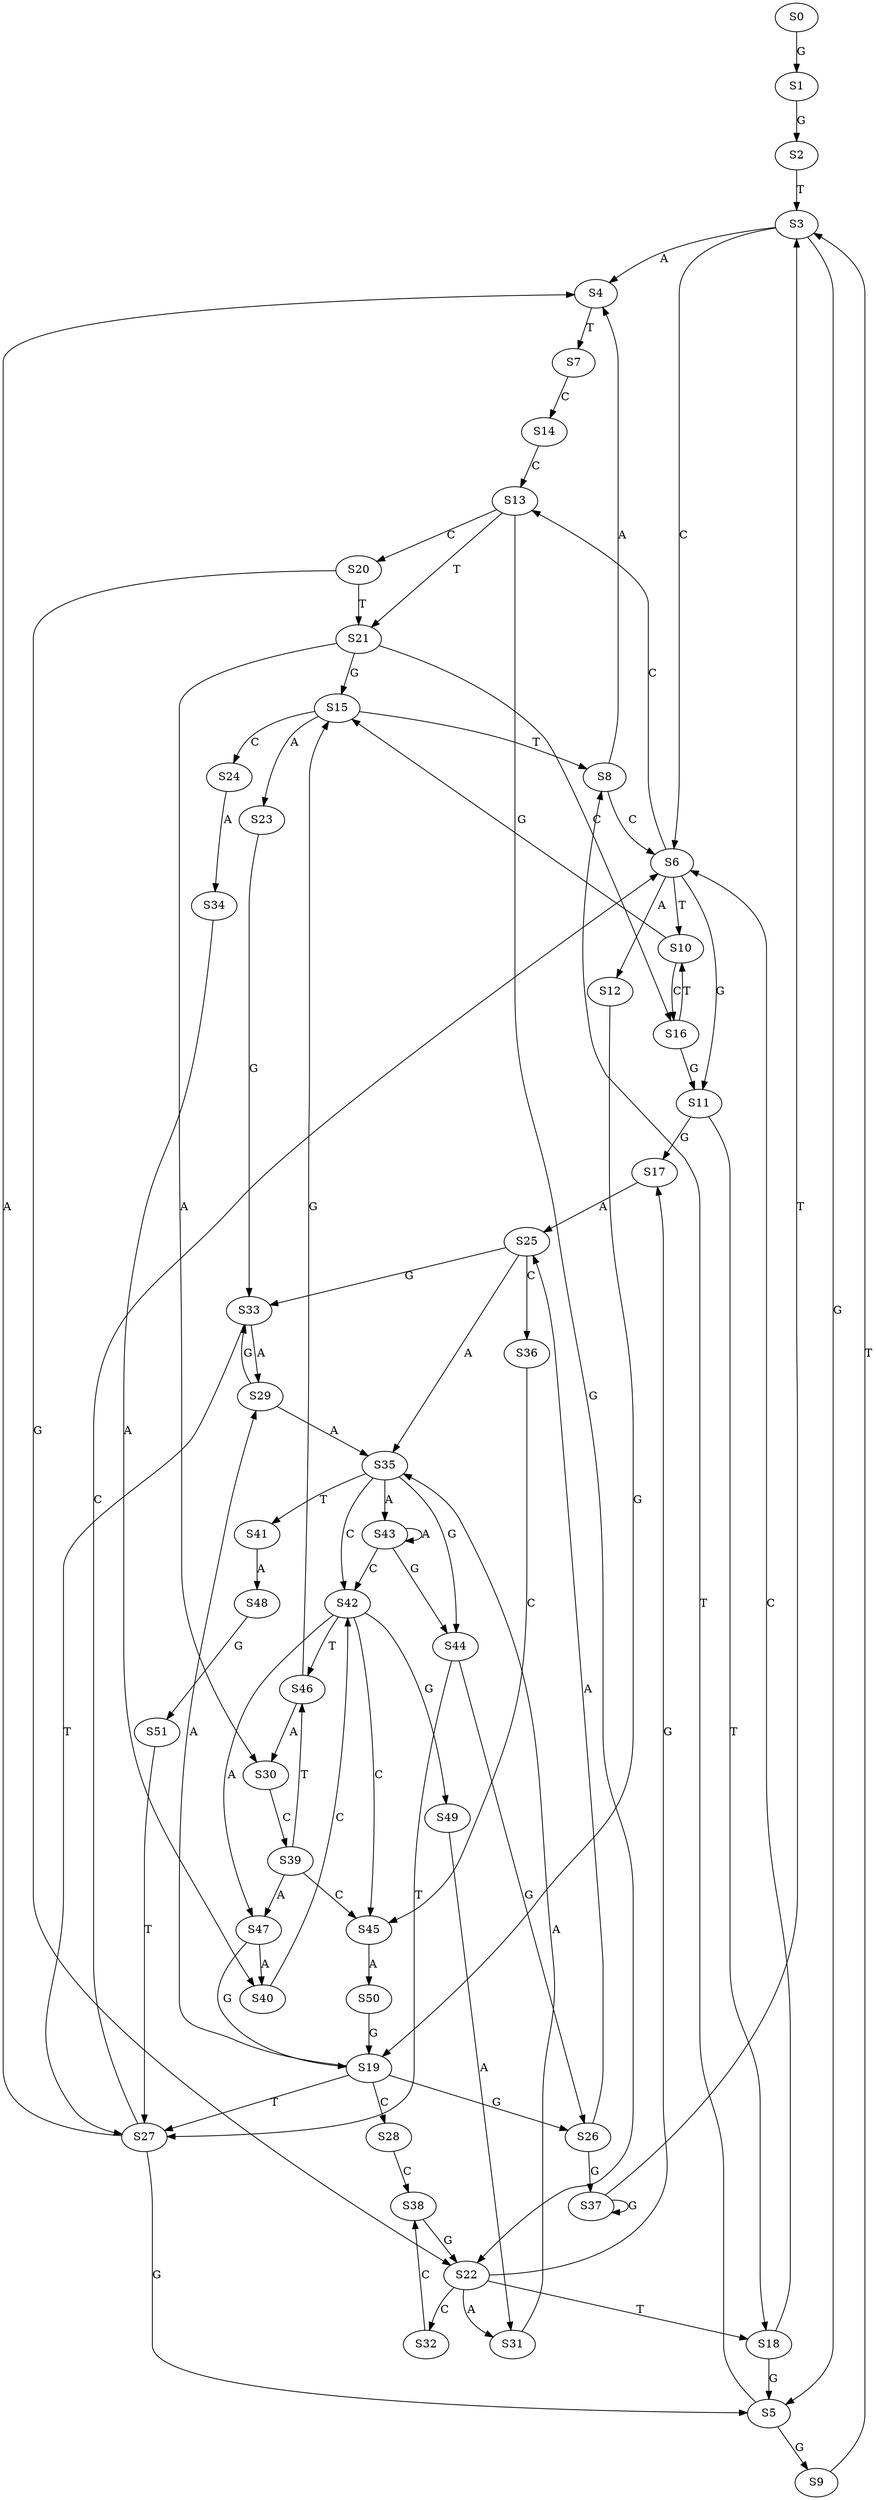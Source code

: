 strict digraph  {
	S0 -> S1 [ label = G ];
	S1 -> S2 [ label = G ];
	S2 -> S3 [ label = T ];
	S3 -> S4 [ label = A ];
	S3 -> S5 [ label = G ];
	S3 -> S6 [ label = C ];
	S4 -> S7 [ label = T ];
	S5 -> S8 [ label = T ];
	S5 -> S9 [ label = G ];
	S6 -> S10 [ label = T ];
	S6 -> S11 [ label = G ];
	S6 -> S12 [ label = A ];
	S6 -> S13 [ label = C ];
	S7 -> S14 [ label = C ];
	S8 -> S6 [ label = C ];
	S8 -> S4 [ label = A ];
	S9 -> S3 [ label = T ];
	S10 -> S15 [ label = G ];
	S10 -> S16 [ label = C ];
	S11 -> S17 [ label = G ];
	S11 -> S18 [ label = T ];
	S12 -> S19 [ label = G ];
	S13 -> S20 [ label = C ];
	S13 -> S21 [ label = T ];
	S13 -> S22 [ label = G ];
	S14 -> S13 [ label = C ];
	S15 -> S23 [ label = A ];
	S15 -> S8 [ label = T ];
	S15 -> S24 [ label = C ];
	S16 -> S10 [ label = T ];
	S16 -> S11 [ label = G ];
	S17 -> S25 [ label = A ];
	S18 -> S6 [ label = C ];
	S18 -> S5 [ label = G ];
	S19 -> S26 [ label = G ];
	S19 -> S27 [ label = T ];
	S19 -> S28 [ label = C ];
	S19 -> S29 [ label = A ];
	S20 -> S22 [ label = G ];
	S20 -> S21 [ label = T ];
	S21 -> S30 [ label = A ];
	S21 -> S15 [ label = G ];
	S21 -> S16 [ label = C ];
	S22 -> S31 [ label = A ];
	S22 -> S18 [ label = T ];
	S22 -> S17 [ label = G ];
	S22 -> S32 [ label = C ];
	S23 -> S33 [ label = G ];
	S24 -> S34 [ label = A ];
	S25 -> S35 [ label = A ];
	S25 -> S36 [ label = C ];
	S25 -> S33 [ label = G ];
	S26 -> S25 [ label = A ];
	S26 -> S37 [ label = G ];
	S27 -> S4 [ label = A ];
	S27 -> S6 [ label = C ];
	S27 -> S5 [ label = G ];
	S28 -> S38 [ label = C ];
	S29 -> S33 [ label = G ];
	S29 -> S35 [ label = A ];
	S30 -> S39 [ label = C ];
	S31 -> S35 [ label = A ];
	S32 -> S38 [ label = C ];
	S33 -> S27 [ label = T ];
	S33 -> S29 [ label = A ];
	S34 -> S40 [ label = A ];
	S35 -> S41 [ label = T ];
	S35 -> S42 [ label = C ];
	S35 -> S43 [ label = A ];
	S35 -> S44 [ label = G ];
	S36 -> S45 [ label = C ];
	S37 -> S3 [ label = T ];
	S37 -> S37 [ label = G ];
	S38 -> S22 [ label = G ];
	S39 -> S45 [ label = C ];
	S39 -> S46 [ label = T ];
	S39 -> S47 [ label = A ];
	S40 -> S42 [ label = C ];
	S41 -> S48 [ label = A ];
	S42 -> S47 [ label = A ];
	S42 -> S45 [ label = C ];
	S42 -> S46 [ label = T ];
	S42 -> S49 [ label = G ];
	S43 -> S44 [ label = G ];
	S43 -> S42 [ label = C ];
	S43 -> S43 [ label = A ];
	S44 -> S27 [ label = T ];
	S44 -> S26 [ label = G ];
	S45 -> S50 [ label = A ];
	S46 -> S30 [ label = A ];
	S46 -> S15 [ label = G ];
	S47 -> S19 [ label = G ];
	S47 -> S40 [ label = A ];
	S48 -> S51 [ label = G ];
	S49 -> S31 [ label = A ];
	S50 -> S19 [ label = G ];
	S51 -> S27 [ label = T ];
}
